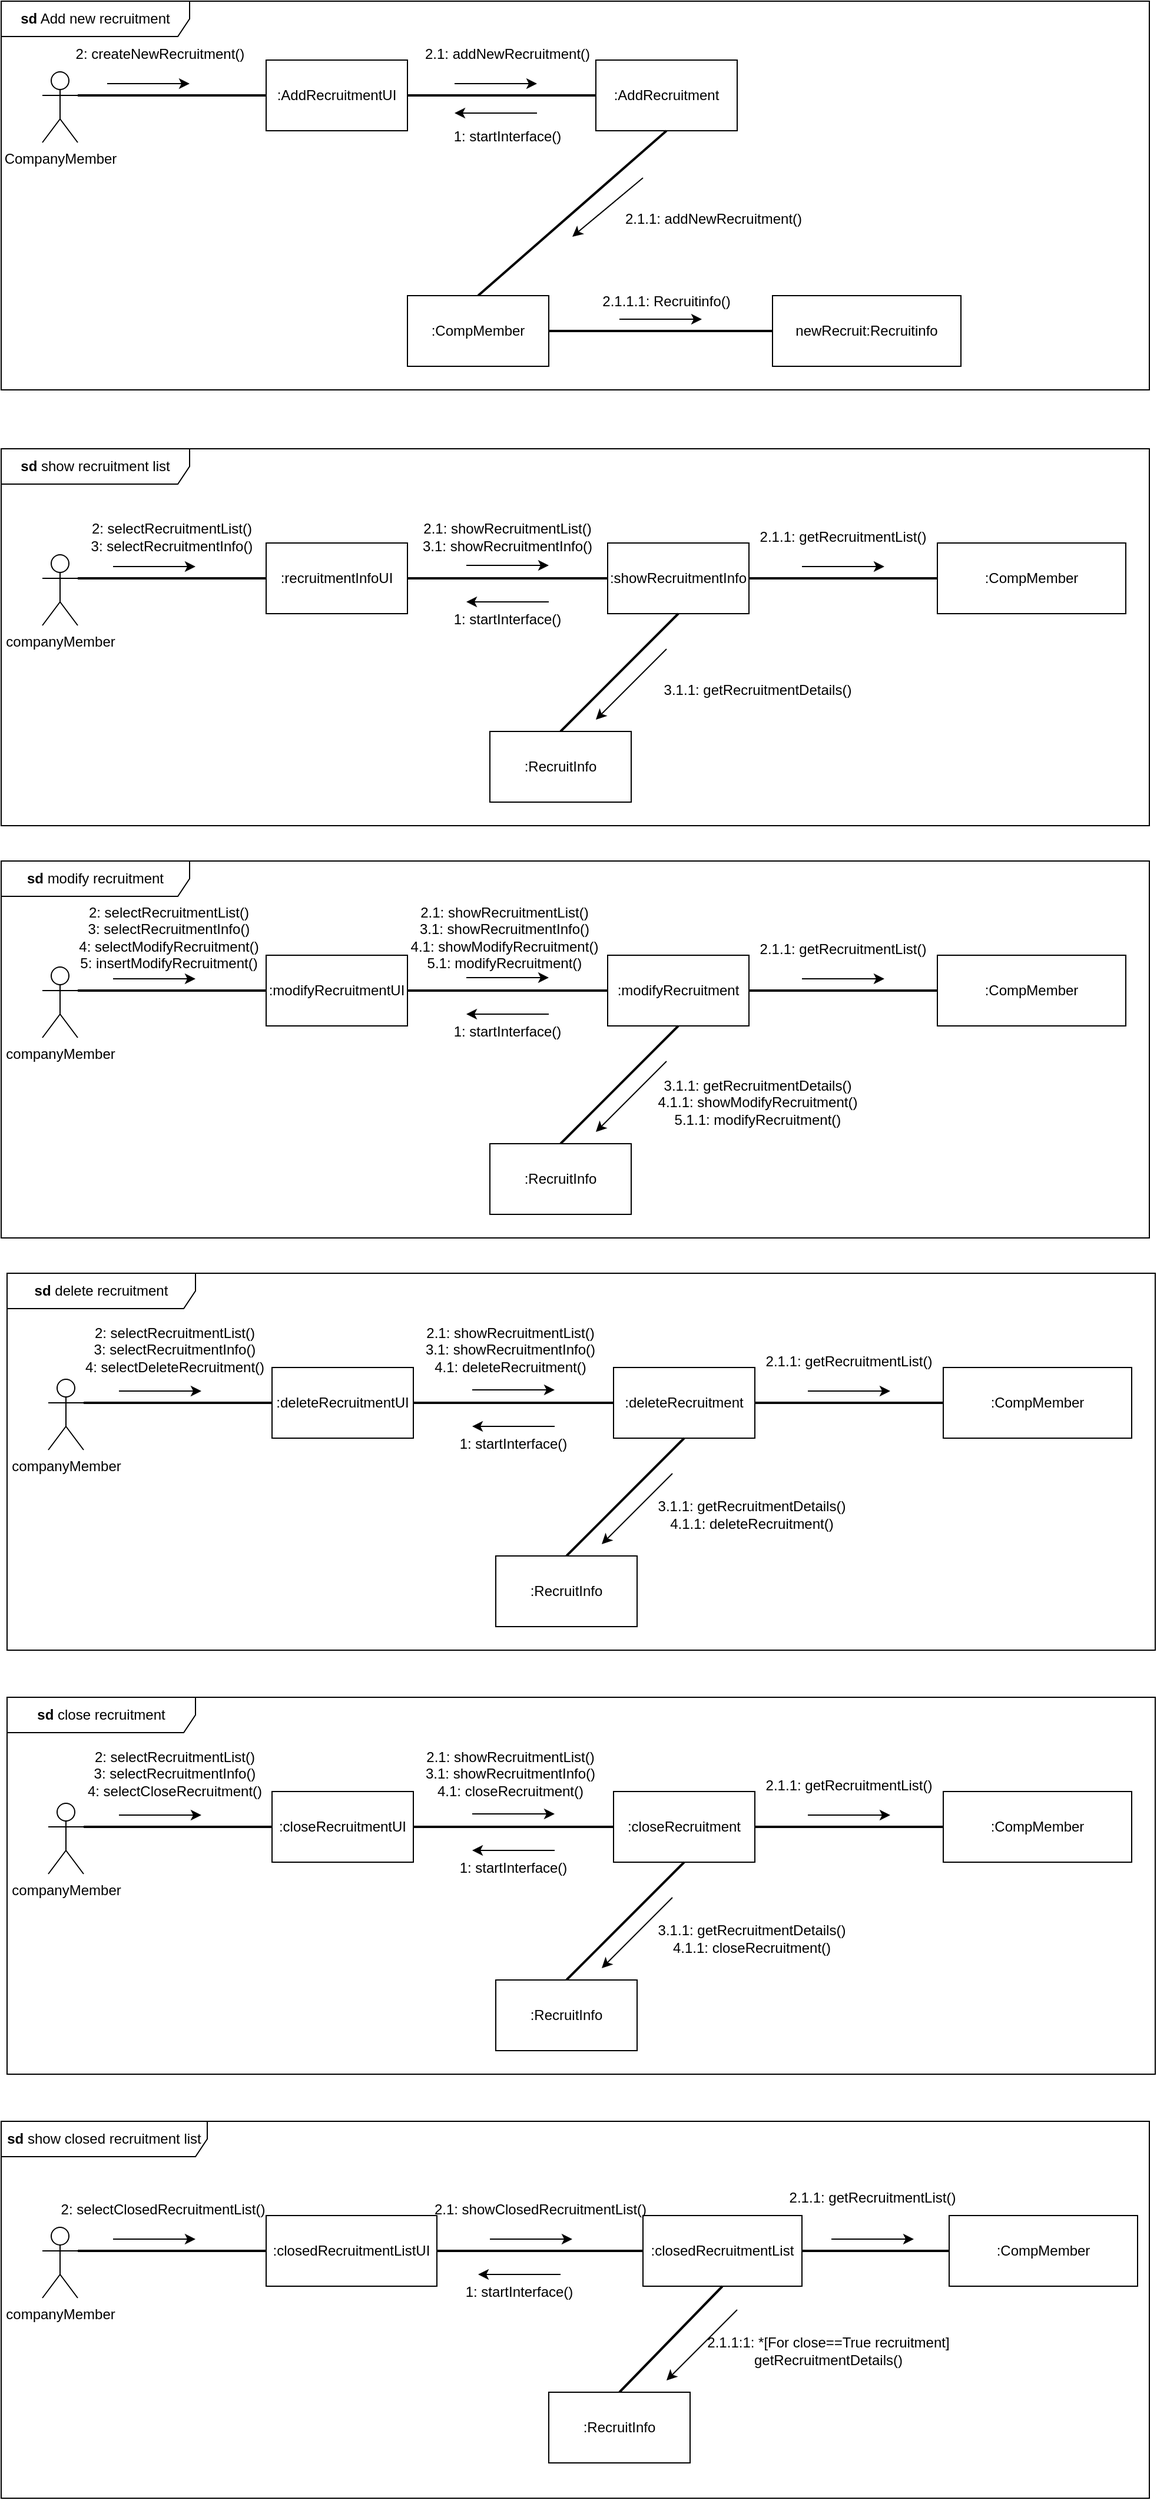 <mxfile version="21.2.9" type="device">
  <diagram name="Page-1" id="2YBvvXClWsGukQMizWep">
    <mxGraphModel dx="1050" dy="573" grid="1" gridSize="10" guides="1" tooltips="1" connect="1" arrows="1" fold="1" page="1" pageScale="1" pageWidth="850" pageHeight="1100" math="0" shadow="0">
      <root>
        <mxCell id="0" />
        <mxCell id="1" parent="0" />
        <mxCell id="drem8hIzEslNzogFuknP-12" value="" style="endArrow=none;html=1;rounded=0;exitX=1;exitY=0.333;exitDx=0;exitDy=0;exitPerimeter=0;entryX=0;entryY=0.5;entryDx=0;entryDy=0;strokeWidth=2;" parent="1" source="drem8hIzEslNzogFuknP-1" target="drem8hIzEslNzogFuknP-13" edge="1">
          <mxGeometry width="50" height="50" relative="1" as="geometry">
            <mxPoint x="440" y="200" as="sourcePoint" />
            <mxPoint x="150" y="150" as="targetPoint" />
          </mxGeometry>
        </mxCell>
        <mxCell id="drem8hIzEslNzogFuknP-13" value=":AddRecruitmentUI" style="rounded=0;whiteSpace=wrap;html=1;" parent="1" vertex="1">
          <mxGeometry x="250" y="110" width="120" height="60" as="geometry" />
        </mxCell>
        <mxCell id="drem8hIzEslNzogFuknP-15" value="" style="endArrow=none;html=1;rounded=0;exitX=1;exitY=0.5;exitDx=0;exitDy=0;entryX=0;entryY=0.5;entryDx=0;entryDy=0;strokeWidth=2;" parent="1" source="drem8hIzEslNzogFuknP-13" target="drem8hIzEslNzogFuknP-16" edge="1">
          <mxGeometry width="50" height="50" relative="1" as="geometry">
            <mxPoint x="440" y="200" as="sourcePoint" />
            <mxPoint x="490" y="150" as="targetPoint" />
          </mxGeometry>
        </mxCell>
        <mxCell id="drem8hIzEslNzogFuknP-16" value=":AddRecruitment" style="rounded=0;whiteSpace=wrap;html=1;" parent="1" vertex="1">
          <mxGeometry x="530" y="110" width="120" height="60" as="geometry" />
        </mxCell>
        <mxCell id="drem8hIzEslNzogFuknP-17" value="" style="endArrow=classic;html=1;rounded=0;" parent="1" edge="1">
          <mxGeometry width="50" height="50" relative="1" as="geometry">
            <mxPoint x="115" y="130" as="sourcePoint" />
            <mxPoint x="185" y="130" as="targetPoint" />
          </mxGeometry>
        </mxCell>
        <mxCell id="drem8hIzEslNzogFuknP-18" value="2.1: addNewRecruitment()" style="text;html=1;strokeColor=none;fillColor=none;align=center;verticalAlign=middle;whiteSpace=wrap;rounded=0;" parent="1" vertex="1">
          <mxGeometry x="380" y="90" width="150" height="30" as="geometry" />
        </mxCell>
        <mxCell id="drem8hIzEslNzogFuknP-19" value="2: createNewRecruitment()" style="text;html=1;strokeColor=none;fillColor=none;align=center;verticalAlign=middle;whiteSpace=wrap;rounded=0;" parent="1" vertex="1">
          <mxGeometry x="80" y="90" width="160" height="30" as="geometry" />
        </mxCell>
        <mxCell id="drem8hIzEslNzogFuknP-21" value="" style="endArrow=classic;html=1;rounded=0;" parent="1" edge="1">
          <mxGeometry width="50" height="50" relative="1" as="geometry">
            <mxPoint x="410" y="130" as="sourcePoint" />
            <mxPoint x="480" y="130" as="targetPoint" />
          </mxGeometry>
        </mxCell>
        <mxCell id="drem8hIzEslNzogFuknP-22" value="" style="endArrow=none;html=1;rounded=0;exitX=0.5;exitY=1;exitDx=0;exitDy=0;entryX=0.5;entryY=0;entryDx=0;entryDy=0;strokeWidth=2;" parent="1" source="drem8hIzEslNzogFuknP-16" target="drem8hIzEslNzogFuknP-23" edge="1">
          <mxGeometry width="50" height="50" relative="1" as="geometry">
            <mxPoint x="390" y="220" as="sourcePoint" />
            <mxPoint x="550" y="220" as="targetPoint" />
          </mxGeometry>
        </mxCell>
        <mxCell id="drem8hIzEslNzogFuknP-23" value=":CompMember" style="rounded=0;whiteSpace=wrap;html=1;" parent="1" vertex="1">
          <mxGeometry x="370" y="310" width="120" height="60" as="geometry" />
        </mxCell>
        <mxCell id="drem8hIzEslNzogFuknP-25" value="" style="endArrow=classic;html=1;rounded=0;" parent="1" edge="1">
          <mxGeometry width="50" height="50" relative="1" as="geometry">
            <mxPoint x="570" y="210" as="sourcePoint" />
            <mxPoint x="510" y="260" as="targetPoint" />
          </mxGeometry>
        </mxCell>
        <mxCell id="drem8hIzEslNzogFuknP-27" value="2.1.1: addNewRecruitment()" style="text;html=1;strokeColor=none;fillColor=none;align=center;verticalAlign=middle;whiteSpace=wrap;rounded=0;" parent="1" vertex="1">
          <mxGeometry x="550" y="230" width="160" height="30" as="geometry" />
        </mxCell>
        <mxCell id="drem8hIzEslNzogFuknP-28" value="" style="endArrow=none;html=1;rounded=0;exitX=0;exitY=0.5;exitDx=0;exitDy=0;entryX=1;entryY=0.5;entryDx=0;entryDy=0;strokeWidth=2;" parent="1" source="drem8hIzEslNzogFuknP-29" target="drem8hIzEslNzogFuknP-23" edge="1">
          <mxGeometry width="50" height="50" relative="1" as="geometry">
            <mxPoint x="600" y="180" as="sourcePoint" />
            <mxPoint x="440" y="320" as="targetPoint" />
          </mxGeometry>
        </mxCell>
        <mxCell id="drem8hIzEslNzogFuknP-29" value="newRecruit:Recruitinfo" style="rounded=0;whiteSpace=wrap;html=1;" parent="1" vertex="1">
          <mxGeometry x="680" y="310" width="160" height="60" as="geometry" />
        </mxCell>
        <mxCell id="drem8hIzEslNzogFuknP-30" value="" style="endArrow=classic;html=1;rounded=0;" parent="1" source="drem8hIzEslNzogFuknP-31" edge="1">
          <mxGeometry width="50" height="50" relative="1" as="geometry">
            <mxPoint x="555" y="330" as="sourcePoint" />
            <mxPoint x="625" y="330" as="targetPoint" />
          </mxGeometry>
        </mxCell>
        <mxCell id="drem8hIzEslNzogFuknP-32" value="" style="endArrow=classic;html=1;rounded=0;" parent="1" target="drem8hIzEslNzogFuknP-31" edge="1">
          <mxGeometry width="50" height="50" relative="1" as="geometry">
            <mxPoint x="555" y="330" as="sourcePoint" />
            <mxPoint x="625" y="330" as="targetPoint" />
          </mxGeometry>
        </mxCell>
        <mxCell id="drem8hIzEslNzogFuknP-31" value="2.1.1.1: Recruitinfo()" style="text;html=1;strokeColor=none;fillColor=none;align=center;verticalAlign=middle;whiteSpace=wrap;rounded=0;" parent="1" vertex="1">
          <mxGeometry x="515" y="300" width="150" height="30" as="geometry" />
        </mxCell>
        <mxCell id="drem8hIzEslNzogFuknP-34" value="" style="endArrow=classic;html=1;rounded=0;" parent="1" edge="1">
          <mxGeometry width="50" height="50" relative="1" as="geometry">
            <mxPoint x="550" y="330" as="sourcePoint" />
            <mxPoint x="620" y="330" as="targetPoint" />
          </mxGeometry>
        </mxCell>
        <mxCell id="drem8hIzEslNzogFuknP-84" value="&lt;b&gt;sd&lt;/b&gt; Add new recruitment" style="shape=umlFrame;whiteSpace=wrap;html=1;pointerEvents=0;recursiveResize=0;container=1;collapsible=0;width=160;" parent="1" vertex="1">
          <mxGeometry x="25" y="60" width="975" height="330" as="geometry" />
        </mxCell>
        <mxCell id="drem8hIzEslNzogFuknP-109" value="1: startInterface()" style="text;html=1;strokeColor=none;fillColor=none;align=center;verticalAlign=middle;whiteSpace=wrap;rounded=0;" parent="drem8hIzEslNzogFuknP-84" vertex="1">
          <mxGeometry x="355" y="100" width="150" height="30" as="geometry" />
        </mxCell>
        <mxCell id="drem8hIzEslNzogFuknP-1" value="CompanyMember" style="shape=umlActor;verticalLabelPosition=bottom;verticalAlign=top;html=1;outlineConnect=0;" parent="drem8hIzEslNzogFuknP-84" vertex="1">
          <mxGeometry x="35" y="60" width="30" height="60" as="geometry" />
        </mxCell>
        <mxCell id="drem8hIzEslNzogFuknP-104" value="&lt;b&gt;sd &lt;/b&gt;show recruitment list" style="shape=umlFrame;whiteSpace=wrap;html=1;pointerEvents=0;recursiveResize=0;container=1;collapsible=0;width=160;" parent="1" vertex="1">
          <mxGeometry x="25" y="440" width="975" height="320" as="geometry" />
        </mxCell>
        <mxCell id="drem8hIzEslNzogFuknP-106" value="companyMember" style="shape=umlActor;verticalLabelPosition=bottom;verticalAlign=top;html=1;outlineConnect=0;" parent="drem8hIzEslNzogFuknP-104" vertex="1">
          <mxGeometry x="35" y="90" width="30" height="60" as="geometry" />
        </mxCell>
        <mxCell id="drem8hIzEslNzogFuknP-108" value="" style="endArrow=none;html=1;rounded=0;entryX=1;entryY=0.333;entryDx=0;entryDy=0;strokeWidth=2;entryPerimeter=0;exitX=0;exitY=0.5;exitDx=0;exitDy=0;" parent="drem8hIzEslNzogFuknP-104" source="drem8hIzEslNzogFuknP-112" target="drem8hIzEslNzogFuknP-106" edge="1">
          <mxGeometry width="50" height="50" relative="1" as="geometry">
            <mxPoint x="245" y="110" as="sourcePoint" />
            <mxPoint x="55" y="110" as="targetPoint" />
          </mxGeometry>
        </mxCell>
        <mxCell id="drem8hIzEslNzogFuknP-112" value=":recruitmentInfoUI" style="rounded=0;whiteSpace=wrap;html=1;" parent="drem8hIzEslNzogFuknP-104" vertex="1">
          <mxGeometry x="225" y="80" width="120" height="60" as="geometry" />
        </mxCell>
        <mxCell id="drem8hIzEslNzogFuknP-113" value="2: selectRecruitmentList()&lt;br&gt;3: selectRecruitmentInfo()" style="text;html=1;strokeColor=none;fillColor=none;align=center;verticalAlign=middle;whiteSpace=wrap;rounded=0;" parent="drem8hIzEslNzogFuknP-104" vertex="1">
          <mxGeometry x="75" y="60" width="140" height="30" as="geometry" />
        </mxCell>
        <mxCell id="drem8hIzEslNzogFuknP-115" value="" style="endArrow=classic;html=1;rounded=0;" parent="drem8hIzEslNzogFuknP-104" edge="1">
          <mxGeometry width="50" height="50" relative="1" as="geometry">
            <mxPoint x="95" y="100" as="sourcePoint" />
            <mxPoint x="165" y="100" as="targetPoint" />
          </mxGeometry>
        </mxCell>
        <mxCell id="drem8hIzEslNzogFuknP-116" value=":showRecruitmentInfo" style="rounded=0;whiteSpace=wrap;html=1;" parent="drem8hIzEslNzogFuknP-104" vertex="1">
          <mxGeometry x="515" y="80" width="120" height="60" as="geometry" />
        </mxCell>
        <mxCell id="drem8hIzEslNzogFuknP-117" value="" style="endArrow=none;html=1;rounded=0;entryX=0;entryY=0.5;entryDx=0;entryDy=0;strokeWidth=2;exitX=1;exitY=0.5;exitDx=0;exitDy=0;" parent="drem8hIzEslNzogFuknP-104" source="drem8hIzEslNzogFuknP-112" target="drem8hIzEslNzogFuknP-116" edge="1">
          <mxGeometry width="50" height="50" relative="1" as="geometry">
            <mxPoint x="385" y="110" as="sourcePoint" />
            <mxPoint x="475" y="109.5" as="targetPoint" />
          </mxGeometry>
        </mxCell>
        <mxCell id="drem8hIzEslNzogFuknP-118" value="2.1: showRecruitmentList()&lt;br&gt;3.1: showRecruitmentInfo()" style="text;html=1;strokeColor=none;fillColor=none;align=center;verticalAlign=middle;whiteSpace=wrap;rounded=0;" parent="drem8hIzEslNzogFuknP-104" vertex="1">
          <mxGeometry x="355" y="60" width="150" height="30" as="geometry" />
        </mxCell>
        <mxCell id="drem8hIzEslNzogFuknP-119" value="" style="endArrow=classic;html=1;rounded=0;" parent="drem8hIzEslNzogFuknP-104" edge="1">
          <mxGeometry width="50" height="50" relative="1" as="geometry">
            <mxPoint x="395" y="99" as="sourcePoint" />
            <mxPoint x="465" y="99" as="targetPoint" />
          </mxGeometry>
        </mxCell>
        <mxCell id="drem8hIzEslNzogFuknP-124" value="" style="endArrow=classic;html=1;rounded=0;" parent="drem8hIzEslNzogFuknP-104" edge="1">
          <mxGeometry width="50" height="50" relative="1" as="geometry">
            <mxPoint x="465" y="130" as="sourcePoint" />
            <mxPoint x="395" y="130" as="targetPoint" />
          </mxGeometry>
        </mxCell>
        <mxCell id="drem8hIzEslNzogFuknP-125" value="1: startInterface()" style="text;html=1;strokeColor=none;fillColor=none;align=center;verticalAlign=middle;whiteSpace=wrap;rounded=0;" parent="drem8hIzEslNzogFuknP-104" vertex="1">
          <mxGeometry x="355" y="130" width="150" height="30" as="geometry" />
        </mxCell>
        <mxCell id="drem8hIzEslNzogFuknP-127" value="" style="endArrow=none;html=1;rounded=0;strokeWidth=2;exitX=0.5;exitY=1;exitDx=0;exitDy=0;entryX=0.5;entryY=0;entryDx=0;entryDy=0;" parent="drem8hIzEslNzogFuknP-104" source="drem8hIzEslNzogFuknP-116" target="drem8hIzEslNzogFuknP-128" edge="1">
          <mxGeometry width="50" height="50" relative="1" as="geometry">
            <mxPoint x="575" y="140" as="sourcePoint" />
            <mxPoint x="415" y="280" as="targetPoint" />
          </mxGeometry>
        </mxCell>
        <mxCell id="drem8hIzEslNzogFuknP-128" value=":RecruitInfo" style="rounded=0;whiteSpace=wrap;html=1;" parent="drem8hIzEslNzogFuknP-104" vertex="1">
          <mxGeometry x="415" y="240" width="120" height="60" as="geometry" />
        </mxCell>
        <mxCell id="drem8hIzEslNzogFuknP-130" value="" style="endArrow=classic;html=1;rounded=0;" parent="drem8hIzEslNzogFuknP-104" edge="1">
          <mxGeometry width="50" height="50" relative="1" as="geometry">
            <mxPoint x="565" y="170" as="sourcePoint" />
            <mxPoint x="505" y="230" as="targetPoint" />
          </mxGeometry>
        </mxCell>
        <mxCell id="drem8hIzEslNzogFuknP-142" value="3.1.1:&amp;nbsp;getRecruitmentDetails()" style="text;html=1;strokeColor=none;fillColor=none;align=center;verticalAlign=middle;whiteSpace=wrap;rounded=0;" parent="drem8hIzEslNzogFuknP-104" vertex="1">
          <mxGeometry x="525" y="190" width="235" height="30" as="geometry" />
        </mxCell>
        <mxCell id="drem8hIzEslNzogFuknP-158" value="" style="endArrow=none;html=1;rounded=0;strokeWidth=2;exitX=1;exitY=0.5;exitDx=0;exitDy=0;entryX=0;entryY=0.5;entryDx=0;entryDy=0;" parent="drem8hIzEslNzogFuknP-104" source="drem8hIzEslNzogFuknP-116" target="drem8hIzEslNzogFuknP-159" edge="1">
          <mxGeometry width="50" height="50" relative="1" as="geometry">
            <mxPoint x="585" y="150" as="sourcePoint" />
            <mxPoint x="485" y="250" as="targetPoint" />
          </mxGeometry>
        </mxCell>
        <mxCell id="drem8hIzEslNzogFuknP-159" value=":CompMember" style="rounded=0;whiteSpace=wrap;html=1;" parent="drem8hIzEslNzogFuknP-104" vertex="1">
          <mxGeometry x="795" y="80" width="160" height="60" as="geometry" />
        </mxCell>
        <mxCell id="drem8hIzEslNzogFuknP-160" value="2.1.1: getRecruitmentList()" style="text;html=1;strokeColor=none;fillColor=none;align=center;verticalAlign=middle;whiteSpace=wrap;rounded=0;" parent="drem8hIzEslNzogFuknP-104" vertex="1">
          <mxGeometry x="635" y="60" width="160" height="30" as="geometry" />
        </mxCell>
        <mxCell id="drem8hIzEslNzogFuknP-161" value="" style="endArrow=classic;html=1;rounded=0;" parent="drem8hIzEslNzogFuknP-104" edge="1">
          <mxGeometry width="50" height="50" relative="1" as="geometry">
            <mxPoint x="680" y="100" as="sourcePoint" />
            <mxPoint x="750" y="100" as="targetPoint" />
          </mxGeometry>
        </mxCell>
        <mxCell id="drem8hIzEslNzogFuknP-107" value="" style="endArrow=classic;html=1;rounded=0;" parent="1" edge="1">
          <mxGeometry width="50" height="50" relative="1" as="geometry">
            <mxPoint x="480" y="155" as="sourcePoint" />
            <mxPoint x="410" y="155" as="targetPoint" />
          </mxGeometry>
        </mxCell>
        <mxCell id="drem8hIzEslNzogFuknP-182" value="&lt;b&gt;sd &lt;/b&gt;show&lt;b&gt;&amp;nbsp;&lt;/b&gt;closed recruitment list" style="shape=umlFrame;whiteSpace=wrap;html=1;pointerEvents=0;recursiveResize=0;container=1;collapsible=0;width=175;height=30;" parent="1" vertex="1">
          <mxGeometry x="25" y="1860" width="975" height="320" as="geometry" />
        </mxCell>
        <mxCell id="drem8hIzEslNzogFuknP-183" value="companyMember" style="shape=umlActor;verticalLabelPosition=bottom;verticalAlign=top;html=1;outlineConnect=0;" parent="drem8hIzEslNzogFuknP-182" vertex="1">
          <mxGeometry x="35" y="90" width="30" height="60" as="geometry" />
        </mxCell>
        <mxCell id="drem8hIzEslNzogFuknP-184" value="" style="endArrow=none;html=1;rounded=0;entryX=1;entryY=0.333;entryDx=0;entryDy=0;strokeWidth=2;entryPerimeter=0;exitX=0;exitY=0.5;exitDx=0;exitDy=0;" parent="drem8hIzEslNzogFuknP-182" source="drem8hIzEslNzogFuknP-185" target="drem8hIzEslNzogFuknP-183" edge="1">
          <mxGeometry width="50" height="50" relative="1" as="geometry">
            <mxPoint x="225" y="110" as="sourcePoint" />
            <mxPoint x="95" y="110" as="targetPoint" />
          </mxGeometry>
        </mxCell>
        <mxCell id="drem8hIzEslNzogFuknP-185" value=":closedRecruitmentListUI" style="rounded=0;whiteSpace=wrap;html=1;" parent="drem8hIzEslNzogFuknP-182" vertex="1">
          <mxGeometry x="225" y="80" width="145" height="60" as="geometry" />
        </mxCell>
        <mxCell id="drem8hIzEslNzogFuknP-186" value=":closedRecruitmentList" style="rounded=0;whiteSpace=wrap;html=1;" parent="drem8hIzEslNzogFuknP-182" vertex="1">
          <mxGeometry x="545" y="80" width="135" height="60" as="geometry" />
        </mxCell>
        <mxCell id="drem8hIzEslNzogFuknP-187" value="" style="endArrow=none;html=1;rounded=0;entryX=0;entryY=0.5;entryDx=0;entryDy=0;strokeWidth=2;exitX=1;exitY=0.5;exitDx=0;exitDy=0;" parent="drem8hIzEslNzogFuknP-182" source="drem8hIzEslNzogFuknP-185" target="drem8hIzEslNzogFuknP-186" edge="1">
          <mxGeometry width="50" height="50" relative="1" as="geometry">
            <mxPoint x="345" y="109.5" as="sourcePoint" />
            <mxPoint x="515" y="109.5" as="targetPoint" />
          </mxGeometry>
        </mxCell>
        <mxCell id="drem8hIzEslNzogFuknP-188" value="" style="endArrow=none;html=1;rounded=0;entryX=0.5;entryY=1;entryDx=0;entryDy=0;strokeWidth=2;exitX=0.5;exitY=0;exitDx=0;exitDy=0;" parent="drem8hIzEslNzogFuknP-182" source="drem8hIzEslNzogFuknP-198" target="drem8hIzEslNzogFuknP-186" edge="1">
          <mxGeometry width="50" height="50" relative="1" as="geometry">
            <mxPoint x="595" y="200" as="sourcePoint" />
            <mxPoint x="435" y="200" as="targetPoint" />
          </mxGeometry>
        </mxCell>
        <mxCell id="drem8hIzEslNzogFuknP-198" value=":RecruitInfo" style="rounded=0;whiteSpace=wrap;html=1;" parent="drem8hIzEslNzogFuknP-182" vertex="1">
          <mxGeometry x="465" y="230" width="120" height="60" as="geometry" />
        </mxCell>
        <mxCell id="drem8hIzEslNzogFuknP-199" value="2: selectClosedRecruitmentList()" style="text;html=1;strokeColor=none;fillColor=none;align=center;verticalAlign=middle;whiteSpace=wrap;rounded=0;" parent="drem8hIzEslNzogFuknP-182" vertex="1">
          <mxGeometry x="45" y="60" width="185" height="30" as="geometry" />
        </mxCell>
        <mxCell id="drem8hIzEslNzogFuknP-201" value="" style="endArrow=classic;html=1;rounded=0;" parent="drem8hIzEslNzogFuknP-182" edge="1">
          <mxGeometry width="50" height="50" relative="1" as="geometry">
            <mxPoint x="475" y="130" as="sourcePoint" />
            <mxPoint x="405" y="130" as="targetPoint" />
          </mxGeometry>
        </mxCell>
        <mxCell id="drem8hIzEslNzogFuknP-200" value="1: startInterface()" style="text;html=1;strokeColor=none;fillColor=none;align=center;verticalAlign=middle;whiteSpace=wrap;rounded=0;" parent="drem8hIzEslNzogFuknP-182" vertex="1">
          <mxGeometry x="365" y="130" width="150" height="30" as="geometry" />
        </mxCell>
        <mxCell id="drem8hIzEslNzogFuknP-202" value="2.1: showClosedRecruitmentList()" style="text;html=1;strokeColor=none;fillColor=none;align=center;verticalAlign=middle;whiteSpace=wrap;rounded=0;" parent="drem8hIzEslNzogFuknP-182" vertex="1">
          <mxGeometry x="362.5" y="60" width="190" height="30" as="geometry" />
        </mxCell>
        <mxCell id="drem8hIzEslNzogFuknP-203" value="" style="endArrow=classic;html=1;rounded=0;" parent="drem8hIzEslNzogFuknP-182" edge="1">
          <mxGeometry width="50" height="50" relative="1" as="geometry">
            <mxPoint x="415" y="100" as="sourcePoint" />
            <mxPoint x="485" y="100" as="targetPoint" />
          </mxGeometry>
        </mxCell>
        <mxCell id="drem8hIzEslNzogFuknP-181" value="" style="endArrow=classic;html=1;rounded=0;" parent="drem8hIzEslNzogFuknP-182" edge="1">
          <mxGeometry width="50" height="50" relative="1" as="geometry">
            <mxPoint x="95" y="100" as="sourcePoint" />
            <mxPoint x="165" y="100" as="targetPoint" />
          </mxGeometry>
        </mxCell>
        <mxCell id="drem8hIzEslNzogFuknP-204" value="2.1.1:1: *[For close==True recruitment]&lt;br&gt;getRecruitmentDetails()" style="text;html=1;strokeColor=none;fillColor=none;align=center;verticalAlign=middle;whiteSpace=wrap;rounded=0;" parent="drem8hIzEslNzogFuknP-182" vertex="1">
          <mxGeometry x="595" y="180" width="215" height="30" as="geometry" />
        </mxCell>
        <mxCell id="JZ2fbT_KJjBeIrSggk9i-61" value=":CompMember" style="rounded=0;whiteSpace=wrap;html=1;" parent="drem8hIzEslNzogFuknP-182" vertex="1">
          <mxGeometry x="805" y="80" width="160" height="60" as="geometry" />
        </mxCell>
        <mxCell id="JZ2fbT_KJjBeIrSggk9i-63" value="" style="endArrow=none;html=1;rounded=0;entryX=0;entryY=0.5;entryDx=0;entryDy=0;strokeWidth=2;exitX=1;exitY=0.5;exitDx=0;exitDy=0;" parent="drem8hIzEslNzogFuknP-182" source="drem8hIzEslNzogFuknP-186" target="JZ2fbT_KJjBeIrSggk9i-61" edge="1">
          <mxGeometry width="50" height="50" relative="1" as="geometry">
            <mxPoint x="380" y="120" as="sourcePoint" />
            <mxPoint x="555" y="120" as="targetPoint" />
          </mxGeometry>
        </mxCell>
        <mxCell id="JZ2fbT_KJjBeIrSggk9i-64" value="" style="endArrow=classic;html=1;rounded=0;" parent="drem8hIzEslNzogFuknP-182" edge="1">
          <mxGeometry width="50" height="50" relative="1" as="geometry">
            <mxPoint x="705" y="100" as="sourcePoint" />
            <mxPoint x="775" y="100" as="targetPoint" />
          </mxGeometry>
        </mxCell>
        <mxCell id="JZ2fbT_KJjBeIrSggk9i-65" value="2.1.1: getRecruitmentList()" style="text;html=1;strokeColor=none;fillColor=none;align=center;verticalAlign=middle;whiteSpace=wrap;rounded=0;" parent="drem8hIzEslNzogFuknP-182" vertex="1">
          <mxGeometry x="645" y="50" width="190" height="30" as="geometry" />
        </mxCell>
        <mxCell id="qEoQ_B2mHiI--1vtBCW5-1" value="" style="endArrow=classic;html=1;rounded=0;" edge="1" parent="drem8hIzEslNzogFuknP-182">
          <mxGeometry width="50" height="50" relative="1" as="geometry">
            <mxPoint x="625" y="160" as="sourcePoint" />
            <mxPoint x="565" y="220" as="targetPoint" />
          </mxGeometry>
        </mxCell>
        <mxCell id="JZ2fbT_KJjBeIrSggk9i-1" value="&lt;b&gt;sd &lt;/b&gt;modify recruitment" style="shape=umlFrame;whiteSpace=wrap;html=1;pointerEvents=0;recursiveResize=0;container=1;collapsible=0;width=160;" parent="1" vertex="1">
          <mxGeometry x="25" y="790" width="975" height="320" as="geometry" />
        </mxCell>
        <mxCell id="JZ2fbT_KJjBeIrSggk9i-2" value="companyMember" style="shape=umlActor;verticalLabelPosition=bottom;verticalAlign=top;html=1;outlineConnect=0;" parent="JZ2fbT_KJjBeIrSggk9i-1" vertex="1">
          <mxGeometry x="35" y="90" width="30" height="60" as="geometry" />
        </mxCell>
        <mxCell id="JZ2fbT_KJjBeIrSggk9i-3" value="" style="endArrow=none;html=1;rounded=0;entryX=1;entryY=0.333;entryDx=0;entryDy=0;strokeWidth=2;entryPerimeter=0;exitX=0;exitY=0.5;exitDx=0;exitDy=0;" parent="JZ2fbT_KJjBeIrSggk9i-1" source="JZ2fbT_KJjBeIrSggk9i-4" target="JZ2fbT_KJjBeIrSggk9i-2" edge="1">
          <mxGeometry width="50" height="50" relative="1" as="geometry">
            <mxPoint x="245" y="110" as="sourcePoint" />
            <mxPoint x="55" y="110" as="targetPoint" />
          </mxGeometry>
        </mxCell>
        <mxCell id="JZ2fbT_KJjBeIrSggk9i-4" value=":modifyRecruitmentUI" style="rounded=0;whiteSpace=wrap;html=1;" parent="JZ2fbT_KJjBeIrSggk9i-1" vertex="1">
          <mxGeometry x="225" y="80" width="120" height="60" as="geometry" />
        </mxCell>
        <mxCell id="JZ2fbT_KJjBeIrSggk9i-5" value="2: selectRecruitmentList()&lt;br&gt;3: selectRecruitmentInfo()&lt;br&gt;4: selectModifyRecruitment()&lt;br&gt;5: insertModifyRecruitment()" style="text;html=1;strokeColor=none;fillColor=none;align=center;verticalAlign=middle;whiteSpace=wrap;rounded=0;" parent="JZ2fbT_KJjBeIrSggk9i-1" vertex="1">
          <mxGeometry x="65" y="50" width="155" height="30" as="geometry" />
        </mxCell>
        <mxCell id="JZ2fbT_KJjBeIrSggk9i-6" value="" style="endArrow=classic;html=1;rounded=0;" parent="JZ2fbT_KJjBeIrSggk9i-1" edge="1">
          <mxGeometry width="50" height="50" relative="1" as="geometry">
            <mxPoint x="95" y="100" as="sourcePoint" />
            <mxPoint x="165" y="100" as="targetPoint" />
          </mxGeometry>
        </mxCell>
        <mxCell id="JZ2fbT_KJjBeIrSggk9i-7" value=":modifyRecruitment" style="rounded=0;whiteSpace=wrap;html=1;" parent="JZ2fbT_KJjBeIrSggk9i-1" vertex="1">
          <mxGeometry x="515" y="80" width="120" height="60" as="geometry" />
        </mxCell>
        <mxCell id="JZ2fbT_KJjBeIrSggk9i-8" value="" style="endArrow=none;html=1;rounded=0;entryX=0;entryY=0.5;entryDx=0;entryDy=0;strokeWidth=2;exitX=1;exitY=0.5;exitDx=0;exitDy=0;" parent="JZ2fbT_KJjBeIrSggk9i-1" source="JZ2fbT_KJjBeIrSggk9i-4" target="JZ2fbT_KJjBeIrSggk9i-7" edge="1">
          <mxGeometry width="50" height="50" relative="1" as="geometry">
            <mxPoint x="385" y="110" as="sourcePoint" />
            <mxPoint x="475" y="109.5" as="targetPoint" />
          </mxGeometry>
        </mxCell>
        <mxCell id="JZ2fbT_KJjBeIrSggk9i-9" value="2.1: showRecruitmentList()&lt;br&gt;3.1: showRecruitmentInfo()&lt;br&gt;4.1: showModifyRecruitment()&lt;br&gt;5.1: modifyRecruitment()" style="text;html=1;strokeColor=none;fillColor=none;align=center;verticalAlign=middle;whiteSpace=wrap;rounded=0;" parent="JZ2fbT_KJjBeIrSggk9i-1" vertex="1">
          <mxGeometry x="345" y="50" width="165" height="30" as="geometry" />
        </mxCell>
        <mxCell id="JZ2fbT_KJjBeIrSggk9i-10" value="" style="endArrow=classic;html=1;rounded=0;" parent="JZ2fbT_KJjBeIrSggk9i-1" edge="1">
          <mxGeometry width="50" height="50" relative="1" as="geometry">
            <mxPoint x="395" y="99" as="sourcePoint" />
            <mxPoint x="465" y="99" as="targetPoint" />
          </mxGeometry>
        </mxCell>
        <mxCell id="JZ2fbT_KJjBeIrSggk9i-11" value="" style="endArrow=classic;html=1;rounded=0;" parent="JZ2fbT_KJjBeIrSggk9i-1" edge="1">
          <mxGeometry width="50" height="50" relative="1" as="geometry">
            <mxPoint x="465" y="130" as="sourcePoint" />
            <mxPoint x="395" y="130" as="targetPoint" />
          </mxGeometry>
        </mxCell>
        <mxCell id="JZ2fbT_KJjBeIrSggk9i-12" value="1: startInterface()" style="text;html=1;strokeColor=none;fillColor=none;align=center;verticalAlign=middle;whiteSpace=wrap;rounded=0;" parent="JZ2fbT_KJjBeIrSggk9i-1" vertex="1">
          <mxGeometry x="355" y="130" width="150" height="30" as="geometry" />
        </mxCell>
        <mxCell id="JZ2fbT_KJjBeIrSggk9i-13" value="" style="endArrow=none;html=1;rounded=0;strokeWidth=2;exitX=0.5;exitY=1;exitDx=0;exitDy=0;entryX=0.5;entryY=0;entryDx=0;entryDy=0;" parent="JZ2fbT_KJjBeIrSggk9i-1" source="JZ2fbT_KJjBeIrSggk9i-7" target="JZ2fbT_KJjBeIrSggk9i-14" edge="1">
          <mxGeometry width="50" height="50" relative="1" as="geometry">
            <mxPoint x="575" y="140" as="sourcePoint" />
            <mxPoint x="415" y="280" as="targetPoint" />
          </mxGeometry>
        </mxCell>
        <mxCell id="JZ2fbT_KJjBeIrSggk9i-14" value=":RecruitInfo" style="rounded=0;whiteSpace=wrap;html=1;" parent="JZ2fbT_KJjBeIrSggk9i-1" vertex="1">
          <mxGeometry x="415" y="240" width="120" height="60" as="geometry" />
        </mxCell>
        <mxCell id="JZ2fbT_KJjBeIrSggk9i-15" value="" style="endArrow=classic;html=1;rounded=0;" parent="JZ2fbT_KJjBeIrSggk9i-1" edge="1">
          <mxGeometry width="50" height="50" relative="1" as="geometry">
            <mxPoint x="565" y="170" as="sourcePoint" />
            <mxPoint x="505" y="230" as="targetPoint" />
          </mxGeometry>
        </mxCell>
        <mxCell id="JZ2fbT_KJjBeIrSggk9i-16" value="3.1.1:&amp;nbsp;getRecruitmentDetails()&lt;br&gt;4.1.1: showModifyRecruitment()&lt;br&gt;5.1.1: modifyRecruitment()" style="text;html=1;strokeColor=none;fillColor=none;align=center;verticalAlign=middle;whiteSpace=wrap;rounded=0;" parent="JZ2fbT_KJjBeIrSggk9i-1" vertex="1">
          <mxGeometry x="525" y="190" width="235" height="30" as="geometry" />
        </mxCell>
        <mxCell id="JZ2fbT_KJjBeIrSggk9i-17" value="" style="endArrow=none;html=1;rounded=0;strokeWidth=2;exitX=1;exitY=0.5;exitDx=0;exitDy=0;entryX=0;entryY=0.5;entryDx=0;entryDy=0;" parent="JZ2fbT_KJjBeIrSggk9i-1" source="JZ2fbT_KJjBeIrSggk9i-7" target="JZ2fbT_KJjBeIrSggk9i-18" edge="1">
          <mxGeometry width="50" height="50" relative="1" as="geometry">
            <mxPoint x="585" y="150" as="sourcePoint" />
            <mxPoint x="485" y="250" as="targetPoint" />
          </mxGeometry>
        </mxCell>
        <mxCell id="JZ2fbT_KJjBeIrSggk9i-18" value=":CompMember" style="rounded=0;whiteSpace=wrap;html=1;" parent="JZ2fbT_KJjBeIrSggk9i-1" vertex="1">
          <mxGeometry x="795" y="80" width="160" height="60" as="geometry" />
        </mxCell>
        <mxCell id="JZ2fbT_KJjBeIrSggk9i-19" value="2.1.1: getRecruitmentList()" style="text;html=1;strokeColor=none;fillColor=none;align=center;verticalAlign=middle;whiteSpace=wrap;rounded=0;" parent="JZ2fbT_KJjBeIrSggk9i-1" vertex="1">
          <mxGeometry x="635" y="60" width="160" height="30" as="geometry" />
        </mxCell>
        <mxCell id="JZ2fbT_KJjBeIrSggk9i-20" value="" style="endArrow=classic;html=1;rounded=0;" parent="JZ2fbT_KJjBeIrSggk9i-1" edge="1">
          <mxGeometry width="50" height="50" relative="1" as="geometry">
            <mxPoint x="680" y="100" as="sourcePoint" />
            <mxPoint x="750" y="100" as="targetPoint" />
          </mxGeometry>
        </mxCell>
        <mxCell id="JZ2fbT_KJjBeIrSggk9i-21" value="&lt;b&gt;sd &lt;/b&gt;delete recruitment" style="shape=umlFrame;whiteSpace=wrap;html=1;pointerEvents=0;recursiveResize=0;container=1;collapsible=0;width=160;" parent="1" vertex="1">
          <mxGeometry x="30" y="1140" width="975" height="320" as="geometry" />
        </mxCell>
        <mxCell id="JZ2fbT_KJjBeIrSggk9i-22" value="companyMember" style="shape=umlActor;verticalLabelPosition=bottom;verticalAlign=top;html=1;outlineConnect=0;" parent="JZ2fbT_KJjBeIrSggk9i-21" vertex="1">
          <mxGeometry x="35" y="90" width="30" height="60" as="geometry" />
        </mxCell>
        <mxCell id="JZ2fbT_KJjBeIrSggk9i-23" value="" style="endArrow=none;html=1;rounded=0;entryX=1;entryY=0.333;entryDx=0;entryDy=0;strokeWidth=2;entryPerimeter=0;exitX=0;exitY=0.5;exitDx=0;exitDy=0;" parent="JZ2fbT_KJjBeIrSggk9i-21" source="JZ2fbT_KJjBeIrSggk9i-24" target="JZ2fbT_KJjBeIrSggk9i-22" edge="1">
          <mxGeometry width="50" height="50" relative="1" as="geometry">
            <mxPoint x="245" y="110" as="sourcePoint" />
            <mxPoint x="55" y="110" as="targetPoint" />
          </mxGeometry>
        </mxCell>
        <mxCell id="JZ2fbT_KJjBeIrSggk9i-24" value=":deleteRecruitmentUI" style="rounded=0;whiteSpace=wrap;html=1;" parent="JZ2fbT_KJjBeIrSggk9i-21" vertex="1">
          <mxGeometry x="225" y="80" width="120" height="60" as="geometry" />
        </mxCell>
        <mxCell id="JZ2fbT_KJjBeIrSggk9i-25" value="2: selectRecruitmentList()&lt;br&gt;3: selectRecruitmentInfo()&lt;br&gt;4: selectDeleteRecruitment()&lt;br&gt;" style="text;html=1;strokeColor=none;fillColor=none;align=center;verticalAlign=middle;whiteSpace=wrap;rounded=0;" parent="JZ2fbT_KJjBeIrSggk9i-21" vertex="1">
          <mxGeometry x="65" y="50" width="155" height="30" as="geometry" />
        </mxCell>
        <mxCell id="JZ2fbT_KJjBeIrSggk9i-26" value="" style="endArrow=classic;html=1;rounded=0;" parent="JZ2fbT_KJjBeIrSggk9i-21" edge="1">
          <mxGeometry width="50" height="50" relative="1" as="geometry">
            <mxPoint x="95" y="100" as="sourcePoint" />
            <mxPoint x="165" y="100" as="targetPoint" />
          </mxGeometry>
        </mxCell>
        <mxCell id="JZ2fbT_KJjBeIrSggk9i-27" value=":deleteRecruitment" style="rounded=0;whiteSpace=wrap;html=1;" parent="JZ2fbT_KJjBeIrSggk9i-21" vertex="1">
          <mxGeometry x="515" y="80" width="120" height="60" as="geometry" />
        </mxCell>
        <mxCell id="JZ2fbT_KJjBeIrSggk9i-28" value="" style="endArrow=none;html=1;rounded=0;entryX=0;entryY=0.5;entryDx=0;entryDy=0;strokeWidth=2;exitX=1;exitY=0.5;exitDx=0;exitDy=0;" parent="JZ2fbT_KJjBeIrSggk9i-21" source="JZ2fbT_KJjBeIrSggk9i-24" target="JZ2fbT_KJjBeIrSggk9i-27" edge="1">
          <mxGeometry width="50" height="50" relative="1" as="geometry">
            <mxPoint x="385" y="110" as="sourcePoint" />
            <mxPoint x="475" y="109.5" as="targetPoint" />
          </mxGeometry>
        </mxCell>
        <mxCell id="JZ2fbT_KJjBeIrSggk9i-29" value="2.1: showRecruitmentList()&lt;br&gt;3.1: showRecruitmentInfo()&lt;br&gt;4.1: deleteRecruitment()&lt;br&gt;" style="text;html=1;strokeColor=none;fillColor=none;align=center;verticalAlign=middle;whiteSpace=wrap;rounded=0;" parent="JZ2fbT_KJjBeIrSggk9i-21" vertex="1">
          <mxGeometry x="345" y="50" width="165" height="30" as="geometry" />
        </mxCell>
        <mxCell id="JZ2fbT_KJjBeIrSggk9i-30" value="" style="endArrow=classic;html=1;rounded=0;" parent="JZ2fbT_KJjBeIrSggk9i-21" edge="1">
          <mxGeometry width="50" height="50" relative="1" as="geometry">
            <mxPoint x="395" y="99" as="sourcePoint" />
            <mxPoint x="465" y="99" as="targetPoint" />
          </mxGeometry>
        </mxCell>
        <mxCell id="JZ2fbT_KJjBeIrSggk9i-31" value="" style="endArrow=classic;html=1;rounded=0;" parent="JZ2fbT_KJjBeIrSggk9i-21" edge="1">
          <mxGeometry width="50" height="50" relative="1" as="geometry">
            <mxPoint x="465" y="130" as="sourcePoint" />
            <mxPoint x="395" y="130" as="targetPoint" />
          </mxGeometry>
        </mxCell>
        <mxCell id="JZ2fbT_KJjBeIrSggk9i-32" value="1: startInterface()" style="text;html=1;strokeColor=none;fillColor=none;align=center;verticalAlign=middle;whiteSpace=wrap;rounded=0;" parent="JZ2fbT_KJjBeIrSggk9i-21" vertex="1">
          <mxGeometry x="355" y="130" width="150" height="30" as="geometry" />
        </mxCell>
        <mxCell id="JZ2fbT_KJjBeIrSggk9i-33" value="" style="endArrow=none;html=1;rounded=0;strokeWidth=2;exitX=0.5;exitY=1;exitDx=0;exitDy=0;entryX=0.5;entryY=0;entryDx=0;entryDy=0;" parent="JZ2fbT_KJjBeIrSggk9i-21" source="JZ2fbT_KJjBeIrSggk9i-27" target="JZ2fbT_KJjBeIrSggk9i-34" edge="1">
          <mxGeometry width="50" height="50" relative="1" as="geometry">
            <mxPoint x="575" y="140" as="sourcePoint" />
            <mxPoint x="415" y="280" as="targetPoint" />
          </mxGeometry>
        </mxCell>
        <mxCell id="JZ2fbT_KJjBeIrSggk9i-34" value=":RecruitInfo" style="rounded=0;whiteSpace=wrap;html=1;" parent="JZ2fbT_KJjBeIrSggk9i-21" vertex="1">
          <mxGeometry x="415" y="240" width="120" height="60" as="geometry" />
        </mxCell>
        <mxCell id="JZ2fbT_KJjBeIrSggk9i-35" value="" style="endArrow=classic;html=1;rounded=0;" parent="JZ2fbT_KJjBeIrSggk9i-21" edge="1">
          <mxGeometry width="50" height="50" relative="1" as="geometry">
            <mxPoint x="565" y="170" as="sourcePoint" />
            <mxPoint x="505" y="230" as="targetPoint" />
          </mxGeometry>
        </mxCell>
        <mxCell id="JZ2fbT_KJjBeIrSggk9i-36" value="3.1.1:&amp;nbsp;getRecruitmentDetails()&lt;br&gt;4.1.1: deleteRecruitment()&lt;br&gt;" style="text;html=1;strokeColor=none;fillColor=none;align=center;verticalAlign=middle;whiteSpace=wrap;rounded=0;" parent="JZ2fbT_KJjBeIrSggk9i-21" vertex="1">
          <mxGeometry x="515" y="190" width="235" height="30" as="geometry" />
        </mxCell>
        <mxCell id="JZ2fbT_KJjBeIrSggk9i-37" value="" style="endArrow=none;html=1;rounded=0;strokeWidth=2;exitX=1;exitY=0.5;exitDx=0;exitDy=0;entryX=0;entryY=0.5;entryDx=0;entryDy=0;" parent="JZ2fbT_KJjBeIrSggk9i-21" source="JZ2fbT_KJjBeIrSggk9i-27" target="JZ2fbT_KJjBeIrSggk9i-38" edge="1">
          <mxGeometry width="50" height="50" relative="1" as="geometry">
            <mxPoint x="585" y="150" as="sourcePoint" />
            <mxPoint x="485" y="250" as="targetPoint" />
          </mxGeometry>
        </mxCell>
        <mxCell id="JZ2fbT_KJjBeIrSggk9i-38" value=":CompMember" style="rounded=0;whiteSpace=wrap;html=1;" parent="JZ2fbT_KJjBeIrSggk9i-21" vertex="1">
          <mxGeometry x="795" y="80" width="160" height="60" as="geometry" />
        </mxCell>
        <mxCell id="JZ2fbT_KJjBeIrSggk9i-39" value="2.1.1: getRecruitmentList()" style="text;html=1;strokeColor=none;fillColor=none;align=center;verticalAlign=middle;whiteSpace=wrap;rounded=0;" parent="JZ2fbT_KJjBeIrSggk9i-21" vertex="1">
          <mxGeometry x="635" y="60" width="160" height="30" as="geometry" />
        </mxCell>
        <mxCell id="JZ2fbT_KJjBeIrSggk9i-40" value="" style="endArrow=classic;html=1;rounded=0;" parent="JZ2fbT_KJjBeIrSggk9i-21" edge="1">
          <mxGeometry width="50" height="50" relative="1" as="geometry">
            <mxPoint x="680" y="100" as="sourcePoint" />
            <mxPoint x="750" y="100" as="targetPoint" />
          </mxGeometry>
        </mxCell>
        <mxCell id="JZ2fbT_KJjBeIrSggk9i-41" value="&lt;b&gt;sd &lt;/b&gt;close recruitment" style="shape=umlFrame;whiteSpace=wrap;html=1;pointerEvents=0;recursiveResize=0;container=1;collapsible=0;width=160;" parent="1" vertex="1">
          <mxGeometry x="30" y="1500" width="975" height="320" as="geometry" />
        </mxCell>
        <mxCell id="JZ2fbT_KJjBeIrSggk9i-42" value="companyMember" style="shape=umlActor;verticalLabelPosition=bottom;verticalAlign=top;html=1;outlineConnect=0;" parent="JZ2fbT_KJjBeIrSggk9i-41" vertex="1">
          <mxGeometry x="35" y="90" width="30" height="60" as="geometry" />
        </mxCell>
        <mxCell id="JZ2fbT_KJjBeIrSggk9i-43" value="" style="endArrow=none;html=1;rounded=0;entryX=1;entryY=0.333;entryDx=0;entryDy=0;strokeWidth=2;entryPerimeter=0;exitX=0;exitY=0.5;exitDx=0;exitDy=0;" parent="JZ2fbT_KJjBeIrSggk9i-41" source="JZ2fbT_KJjBeIrSggk9i-44" target="JZ2fbT_KJjBeIrSggk9i-42" edge="1">
          <mxGeometry width="50" height="50" relative="1" as="geometry">
            <mxPoint x="245" y="110" as="sourcePoint" />
            <mxPoint x="55" y="110" as="targetPoint" />
          </mxGeometry>
        </mxCell>
        <mxCell id="JZ2fbT_KJjBeIrSggk9i-44" value=":closeRecruitmentUI" style="rounded=0;whiteSpace=wrap;html=1;" parent="JZ2fbT_KJjBeIrSggk9i-41" vertex="1">
          <mxGeometry x="225" y="80" width="120" height="60" as="geometry" />
        </mxCell>
        <mxCell id="JZ2fbT_KJjBeIrSggk9i-45" value="2: selectRecruitmentList()&lt;br&gt;3: selectRecruitmentInfo()&lt;br&gt;4: selectCloseRecruitment()" style="text;html=1;strokeColor=none;fillColor=none;align=center;verticalAlign=middle;whiteSpace=wrap;rounded=0;" parent="JZ2fbT_KJjBeIrSggk9i-41" vertex="1">
          <mxGeometry x="65" y="50" width="155" height="30" as="geometry" />
        </mxCell>
        <mxCell id="JZ2fbT_KJjBeIrSggk9i-46" value="" style="endArrow=classic;html=1;rounded=0;" parent="JZ2fbT_KJjBeIrSggk9i-41" edge="1">
          <mxGeometry width="50" height="50" relative="1" as="geometry">
            <mxPoint x="95" y="100" as="sourcePoint" />
            <mxPoint x="165" y="100" as="targetPoint" />
          </mxGeometry>
        </mxCell>
        <mxCell id="JZ2fbT_KJjBeIrSggk9i-47" value=":closeRecruitment" style="rounded=0;whiteSpace=wrap;html=1;" parent="JZ2fbT_KJjBeIrSggk9i-41" vertex="1">
          <mxGeometry x="515" y="80" width="120" height="60" as="geometry" />
        </mxCell>
        <mxCell id="JZ2fbT_KJjBeIrSggk9i-48" value="" style="endArrow=none;html=1;rounded=0;entryX=0;entryY=0.5;entryDx=0;entryDy=0;strokeWidth=2;exitX=1;exitY=0.5;exitDx=0;exitDy=0;" parent="JZ2fbT_KJjBeIrSggk9i-41" source="JZ2fbT_KJjBeIrSggk9i-44" target="JZ2fbT_KJjBeIrSggk9i-47" edge="1">
          <mxGeometry width="50" height="50" relative="1" as="geometry">
            <mxPoint x="385" y="110" as="sourcePoint" />
            <mxPoint x="475" y="109.5" as="targetPoint" />
          </mxGeometry>
        </mxCell>
        <mxCell id="JZ2fbT_KJjBeIrSggk9i-49" value="2.1: showRecruitmentList()&lt;br&gt;3.1: showRecruitmentInfo()&lt;br&gt;4.1: closeRecruitment()" style="text;html=1;strokeColor=none;fillColor=none;align=center;verticalAlign=middle;whiteSpace=wrap;rounded=0;" parent="JZ2fbT_KJjBeIrSggk9i-41" vertex="1">
          <mxGeometry x="345" y="50" width="165" height="30" as="geometry" />
        </mxCell>
        <mxCell id="JZ2fbT_KJjBeIrSggk9i-50" value="" style="endArrow=classic;html=1;rounded=0;" parent="JZ2fbT_KJjBeIrSggk9i-41" edge="1">
          <mxGeometry width="50" height="50" relative="1" as="geometry">
            <mxPoint x="395" y="99" as="sourcePoint" />
            <mxPoint x="465" y="99" as="targetPoint" />
          </mxGeometry>
        </mxCell>
        <mxCell id="JZ2fbT_KJjBeIrSggk9i-51" value="" style="endArrow=classic;html=1;rounded=0;" parent="JZ2fbT_KJjBeIrSggk9i-41" edge="1">
          <mxGeometry width="50" height="50" relative="1" as="geometry">
            <mxPoint x="465" y="130" as="sourcePoint" />
            <mxPoint x="395" y="130" as="targetPoint" />
          </mxGeometry>
        </mxCell>
        <mxCell id="JZ2fbT_KJjBeIrSggk9i-52" value="1: startInterface()" style="text;html=1;strokeColor=none;fillColor=none;align=center;verticalAlign=middle;whiteSpace=wrap;rounded=0;" parent="JZ2fbT_KJjBeIrSggk9i-41" vertex="1">
          <mxGeometry x="355" y="130" width="150" height="30" as="geometry" />
        </mxCell>
        <mxCell id="JZ2fbT_KJjBeIrSggk9i-53" value="" style="endArrow=none;html=1;rounded=0;strokeWidth=2;exitX=0.5;exitY=1;exitDx=0;exitDy=0;entryX=0.5;entryY=0;entryDx=0;entryDy=0;" parent="JZ2fbT_KJjBeIrSggk9i-41" source="JZ2fbT_KJjBeIrSggk9i-47" target="JZ2fbT_KJjBeIrSggk9i-54" edge="1">
          <mxGeometry width="50" height="50" relative="1" as="geometry">
            <mxPoint x="575" y="140" as="sourcePoint" />
            <mxPoint x="415" y="280" as="targetPoint" />
          </mxGeometry>
        </mxCell>
        <mxCell id="JZ2fbT_KJjBeIrSggk9i-54" value=":RecruitInfo" style="rounded=0;whiteSpace=wrap;html=1;" parent="JZ2fbT_KJjBeIrSggk9i-41" vertex="1">
          <mxGeometry x="415" y="240" width="120" height="60" as="geometry" />
        </mxCell>
        <mxCell id="JZ2fbT_KJjBeIrSggk9i-55" value="" style="endArrow=classic;html=1;rounded=0;" parent="JZ2fbT_KJjBeIrSggk9i-41" edge="1">
          <mxGeometry width="50" height="50" relative="1" as="geometry">
            <mxPoint x="565" y="170" as="sourcePoint" />
            <mxPoint x="505" y="230" as="targetPoint" />
          </mxGeometry>
        </mxCell>
        <mxCell id="JZ2fbT_KJjBeIrSggk9i-56" value="3.1.1:&amp;nbsp;getRecruitmentDetails()&lt;br&gt;4.1.1: closeRecruitment()" style="text;html=1;strokeColor=none;fillColor=none;align=center;verticalAlign=middle;whiteSpace=wrap;rounded=0;" parent="JZ2fbT_KJjBeIrSggk9i-41" vertex="1">
          <mxGeometry x="515" y="190" width="235" height="30" as="geometry" />
        </mxCell>
        <mxCell id="JZ2fbT_KJjBeIrSggk9i-57" value="" style="endArrow=none;html=1;rounded=0;strokeWidth=2;exitX=1;exitY=0.5;exitDx=0;exitDy=0;entryX=0;entryY=0.5;entryDx=0;entryDy=0;" parent="JZ2fbT_KJjBeIrSggk9i-41" source="JZ2fbT_KJjBeIrSggk9i-47" target="JZ2fbT_KJjBeIrSggk9i-58" edge="1">
          <mxGeometry width="50" height="50" relative="1" as="geometry">
            <mxPoint x="585" y="150" as="sourcePoint" />
            <mxPoint x="485" y="250" as="targetPoint" />
          </mxGeometry>
        </mxCell>
        <mxCell id="JZ2fbT_KJjBeIrSggk9i-58" value=":CompMember" style="rounded=0;whiteSpace=wrap;html=1;" parent="JZ2fbT_KJjBeIrSggk9i-41" vertex="1">
          <mxGeometry x="795" y="80" width="160" height="60" as="geometry" />
        </mxCell>
        <mxCell id="JZ2fbT_KJjBeIrSggk9i-59" value="2.1.1: getRecruitmentList()" style="text;html=1;strokeColor=none;fillColor=none;align=center;verticalAlign=middle;whiteSpace=wrap;rounded=0;" parent="JZ2fbT_KJjBeIrSggk9i-41" vertex="1">
          <mxGeometry x="635" y="60" width="160" height="30" as="geometry" />
        </mxCell>
        <mxCell id="JZ2fbT_KJjBeIrSggk9i-60" value="" style="endArrow=classic;html=1;rounded=0;" parent="JZ2fbT_KJjBeIrSggk9i-41" edge="1">
          <mxGeometry width="50" height="50" relative="1" as="geometry">
            <mxPoint x="680" y="100" as="sourcePoint" />
            <mxPoint x="750" y="100" as="targetPoint" />
          </mxGeometry>
        </mxCell>
      </root>
    </mxGraphModel>
  </diagram>
</mxfile>
